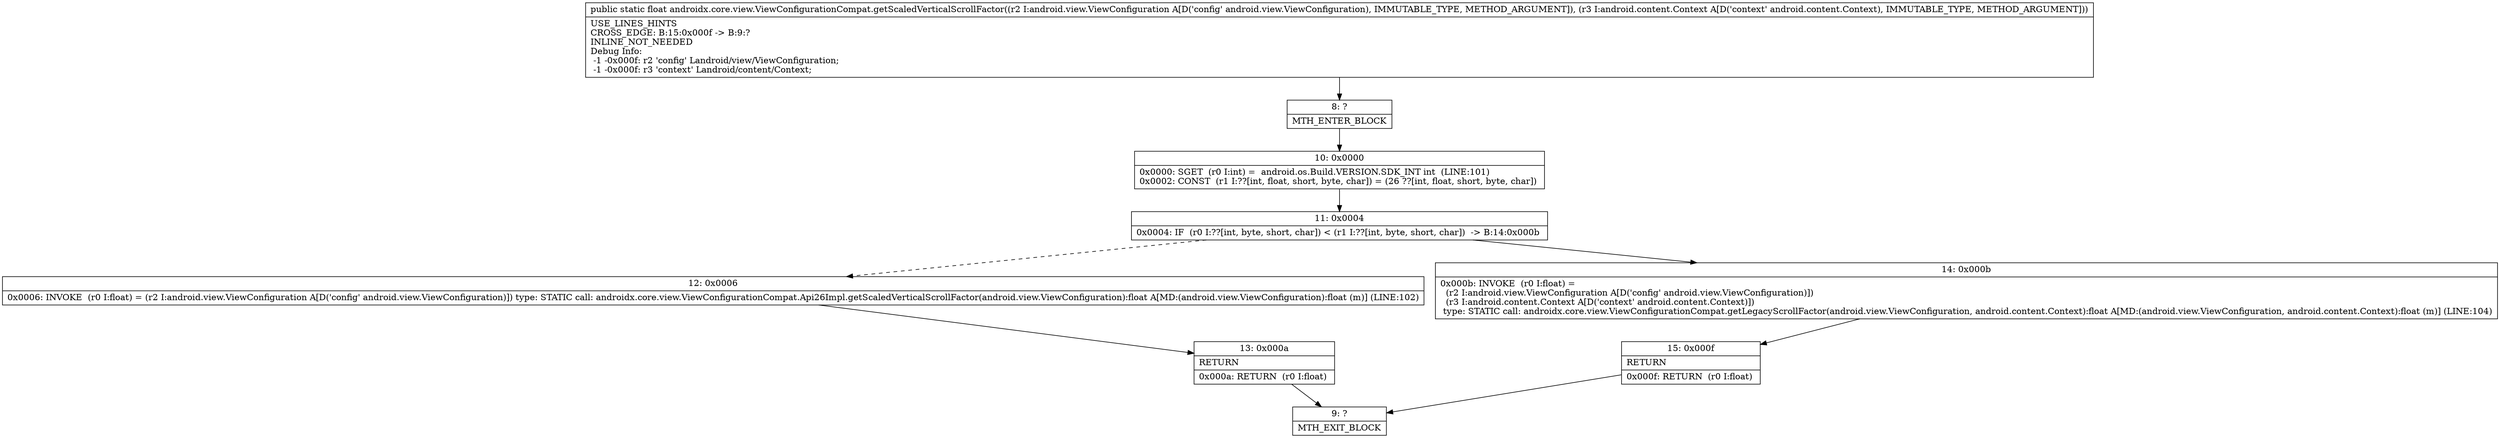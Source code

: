 digraph "CFG forandroidx.core.view.ViewConfigurationCompat.getScaledVerticalScrollFactor(Landroid\/view\/ViewConfiguration;Landroid\/content\/Context;)F" {
Node_8 [shape=record,label="{8\:\ ?|MTH_ENTER_BLOCK\l}"];
Node_10 [shape=record,label="{10\:\ 0x0000|0x0000: SGET  (r0 I:int) =  android.os.Build.VERSION.SDK_INT int  (LINE:101)\l0x0002: CONST  (r1 I:??[int, float, short, byte, char]) = (26 ??[int, float, short, byte, char]) \l}"];
Node_11 [shape=record,label="{11\:\ 0x0004|0x0004: IF  (r0 I:??[int, byte, short, char]) \< (r1 I:??[int, byte, short, char])  \-\> B:14:0x000b \l}"];
Node_12 [shape=record,label="{12\:\ 0x0006|0x0006: INVOKE  (r0 I:float) = (r2 I:android.view.ViewConfiguration A[D('config' android.view.ViewConfiguration)]) type: STATIC call: androidx.core.view.ViewConfigurationCompat.Api26Impl.getScaledVerticalScrollFactor(android.view.ViewConfiguration):float A[MD:(android.view.ViewConfiguration):float (m)] (LINE:102)\l}"];
Node_13 [shape=record,label="{13\:\ 0x000a|RETURN\l|0x000a: RETURN  (r0 I:float) \l}"];
Node_9 [shape=record,label="{9\:\ ?|MTH_EXIT_BLOCK\l}"];
Node_14 [shape=record,label="{14\:\ 0x000b|0x000b: INVOKE  (r0 I:float) = \l  (r2 I:android.view.ViewConfiguration A[D('config' android.view.ViewConfiguration)])\l  (r3 I:android.content.Context A[D('context' android.content.Context)])\l type: STATIC call: androidx.core.view.ViewConfigurationCompat.getLegacyScrollFactor(android.view.ViewConfiguration, android.content.Context):float A[MD:(android.view.ViewConfiguration, android.content.Context):float (m)] (LINE:104)\l}"];
Node_15 [shape=record,label="{15\:\ 0x000f|RETURN\l|0x000f: RETURN  (r0 I:float) \l}"];
MethodNode[shape=record,label="{public static float androidx.core.view.ViewConfigurationCompat.getScaledVerticalScrollFactor((r2 I:android.view.ViewConfiguration A[D('config' android.view.ViewConfiguration), IMMUTABLE_TYPE, METHOD_ARGUMENT]), (r3 I:android.content.Context A[D('context' android.content.Context), IMMUTABLE_TYPE, METHOD_ARGUMENT]))  | USE_LINES_HINTS\lCROSS_EDGE: B:15:0x000f \-\> B:9:?\lINLINE_NOT_NEEDED\lDebug Info:\l  \-1 \-0x000f: r2 'config' Landroid\/view\/ViewConfiguration;\l  \-1 \-0x000f: r3 'context' Landroid\/content\/Context;\l}"];
MethodNode -> Node_8;Node_8 -> Node_10;
Node_10 -> Node_11;
Node_11 -> Node_12[style=dashed];
Node_11 -> Node_14;
Node_12 -> Node_13;
Node_13 -> Node_9;
Node_14 -> Node_15;
Node_15 -> Node_9;
}

